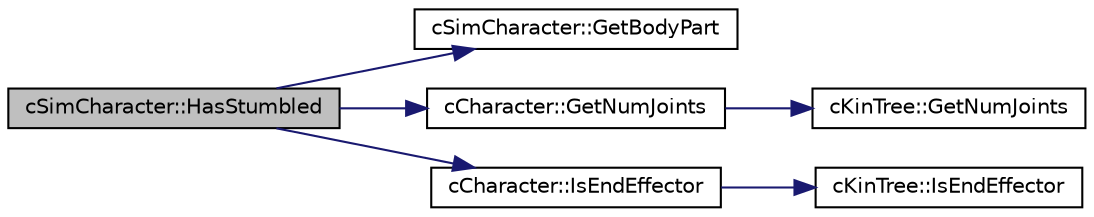 digraph "cSimCharacter::HasStumbled"
{
 // LATEX_PDF_SIZE
  edge [fontname="Helvetica",fontsize="10",labelfontname="Helvetica",labelfontsize="10"];
  node [fontname="Helvetica",fontsize="10",shape=record];
  rankdir="LR";
  Node1 [label="cSimCharacter::HasStumbled",height=0.2,width=0.4,color="black", fillcolor="grey75", style="filled", fontcolor="black",tooltip=" "];
  Node1 -> Node2 [color="midnightblue",fontsize="10",style="solid",fontname="Helvetica"];
  Node2 [label="cSimCharacter::GetBodyPart",height=0.2,width=0.4,color="black", fillcolor="white", style="filled",URL="$classc_sim_character.html#aa57c20d16c43f380913c9d289cfe2a66",tooltip=" "];
  Node1 -> Node3 [color="midnightblue",fontsize="10",style="solid",fontname="Helvetica"];
  Node3 [label="cCharacter::GetNumJoints",height=0.2,width=0.4,color="black", fillcolor="white", style="filled",URL="$classc_character.html#a0c72f03cec78cc23a9376db72f2f3e9c",tooltip=" "];
  Node3 -> Node4 [color="midnightblue",fontsize="10",style="solid",fontname="Helvetica"];
  Node4 [label="cKinTree::GetNumJoints",height=0.2,width=0.4,color="black", fillcolor="white", style="filled",URL="$classc_kin_tree.html#ac840b501e27e6ce46d208b7d033f21d4",tooltip=" "];
  Node1 -> Node5 [color="midnightblue",fontsize="10",style="solid",fontname="Helvetica"];
  Node5 [label="cCharacter::IsEndEffector",height=0.2,width=0.4,color="black", fillcolor="white", style="filled",URL="$classc_character.html#a81fd7906df3c72b977169241a8e5d752",tooltip=" "];
  Node5 -> Node6 [color="midnightblue",fontsize="10",style="solid",fontname="Helvetica"];
  Node6 [label="cKinTree::IsEndEffector",height=0.2,width=0.4,color="black", fillcolor="white", style="filled",URL="$classc_kin_tree.html#a3362c1da0964eb0cf0857f0e571f9260",tooltip=" "];
}
